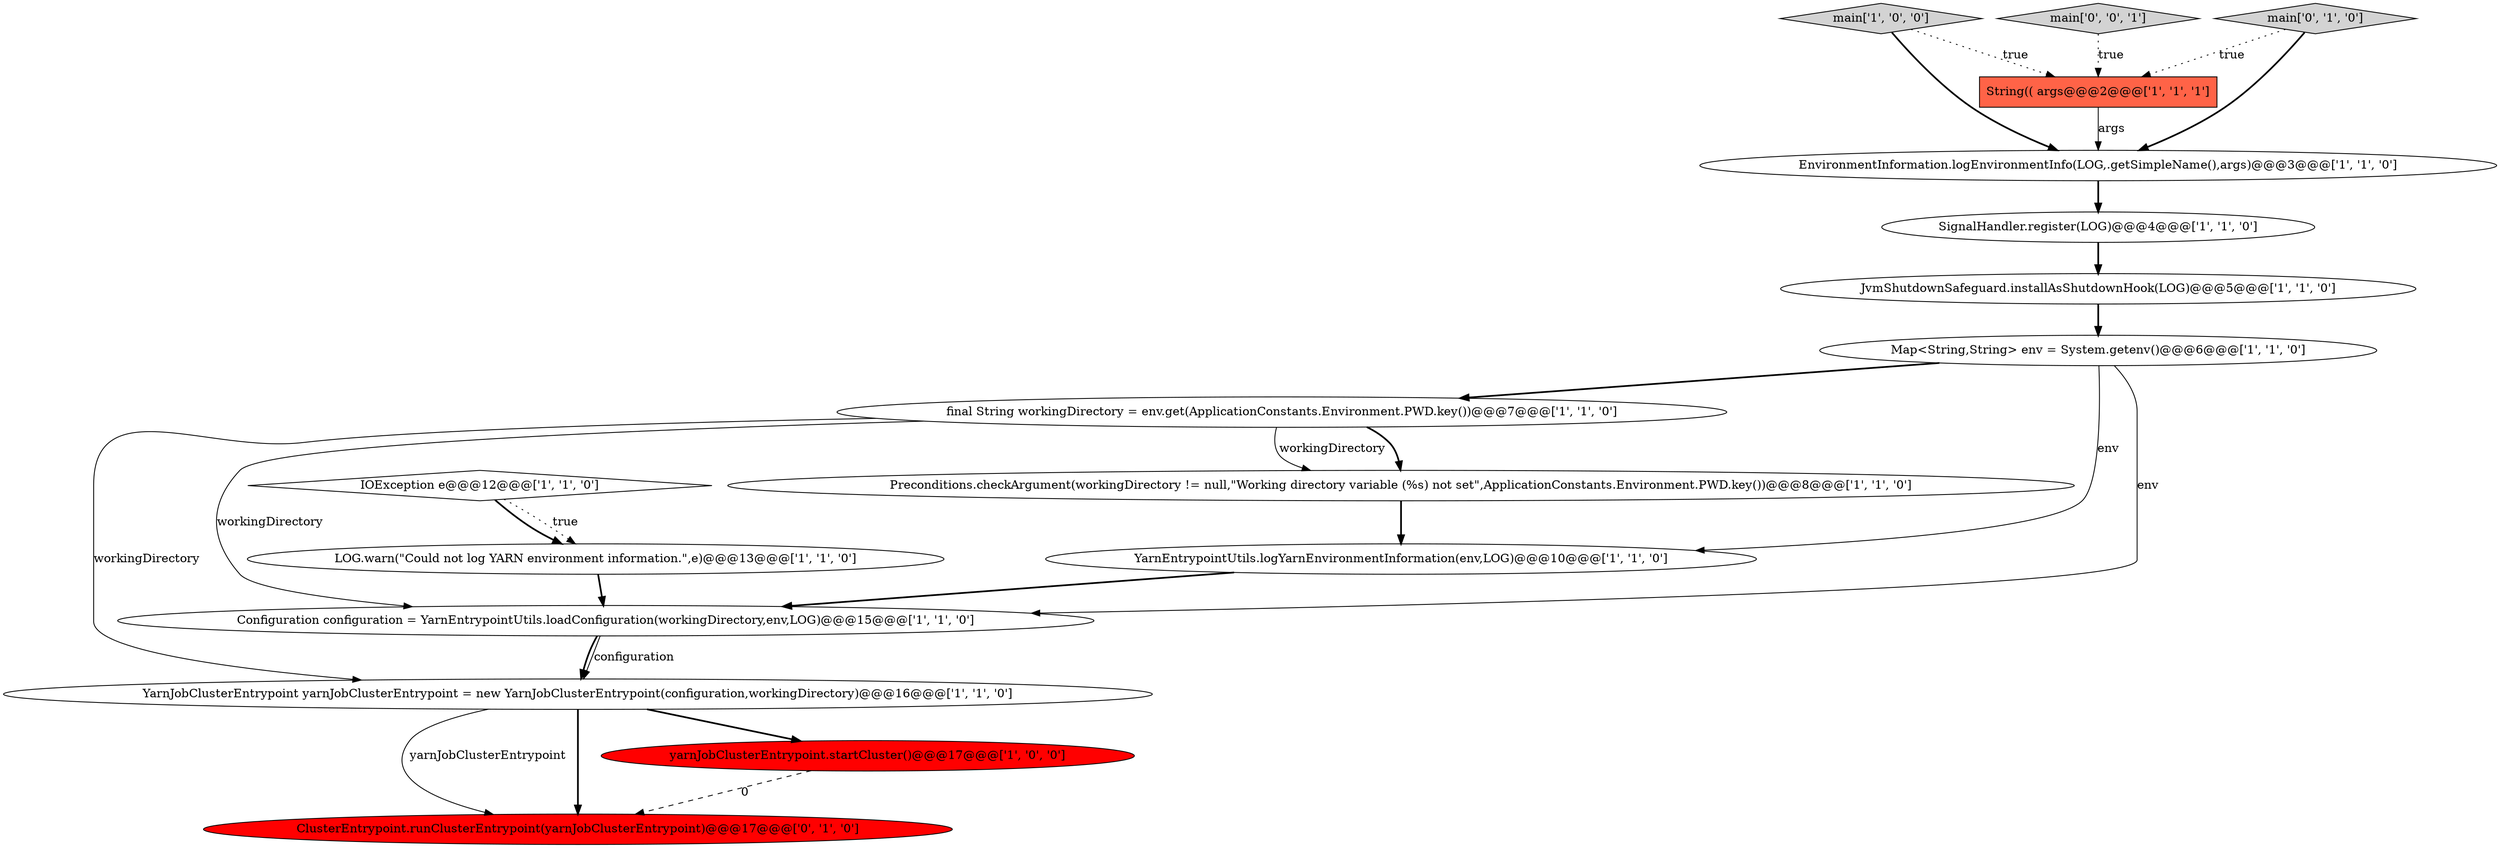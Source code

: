 digraph {
9 [style = filled, label = "main['1', '0', '0']", fillcolor = lightgray, shape = diamond image = "AAA0AAABBB1BBB"];
12 [style = filled, label = "JvmShutdownSafeguard.installAsShutdownHook(LOG)@@@5@@@['1', '1', '0']", fillcolor = white, shape = ellipse image = "AAA0AAABBB1BBB"];
15 [style = filled, label = "main['0', '1', '0']", fillcolor = lightgray, shape = diamond image = "AAA0AAABBB2BBB"];
2 [style = filled, label = "LOG.warn(\"Could not log YARN environment information.\",e)@@@13@@@['1', '1', '0']", fillcolor = white, shape = ellipse image = "AAA0AAABBB1BBB"];
0 [style = filled, label = "String(( args@@@2@@@['1', '1', '1']", fillcolor = tomato, shape = box image = "AAA0AAABBB1BBB"];
14 [style = filled, label = "ClusterEntrypoint.runClusterEntrypoint(yarnJobClusterEntrypoint)@@@17@@@['0', '1', '0']", fillcolor = red, shape = ellipse image = "AAA1AAABBB2BBB"];
6 [style = filled, label = "YarnJobClusterEntrypoint yarnJobClusterEntrypoint = new YarnJobClusterEntrypoint(configuration,workingDirectory)@@@16@@@['1', '1', '0']", fillcolor = white, shape = ellipse image = "AAA0AAABBB1BBB"];
3 [style = filled, label = "YarnEntrypointUtils.logYarnEnvironmentInformation(env,LOG)@@@10@@@['1', '1', '0']", fillcolor = white, shape = ellipse image = "AAA0AAABBB1BBB"];
11 [style = filled, label = "SignalHandler.register(LOG)@@@4@@@['1', '1', '0']", fillcolor = white, shape = ellipse image = "AAA0AAABBB1BBB"];
16 [style = filled, label = "main['0', '0', '1']", fillcolor = lightgray, shape = diamond image = "AAA0AAABBB3BBB"];
10 [style = filled, label = "Preconditions.checkArgument(workingDirectory != null,\"Working directory variable (%s) not set\",ApplicationConstants.Environment.PWD.key())@@@8@@@['1', '1', '0']", fillcolor = white, shape = ellipse image = "AAA0AAABBB1BBB"];
5 [style = filled, label = "IOException e@@@12@@@['1', '1', '0']", fillcolor = white, shape = diamond image = "AAA0AAABBB1BBB"];
8 [style = filled, label = "final String workingDirectory = env.get(ApplicationConstants.Environment.PWD.key())@@@7@@@['1', '1', '0']", fillcolor = white, shape = ellipse image = "AAA0AAABBB1BBB"];
1 [style = filled, label = "Map<String,String> env = System.getenv()@@@6@@@['1', '1', '0']", fillcolor = white, shape = ellipse image = "AAA0AAABBB1BBB"];
13 [style = filled, label = "yarnJobClusterEntrypoint.startCluster()@@@17@@@['1', '0', '0']", fillcolor = red, shape = ellipse image = "AAA1AAABBB1BBB"];
7 [style = filled, label = "Configuration configuration = YarnEntrypointUtils.loadConfiguration(workingDirectory,env,LOG)@@@15@@@['1', '1', '0']", fillcolor = white, shape = ellipse image = "AAA0AAABBB1BBB"];
4 [style = filled, label = "EnvironmentInformation.logEnvironmentInfo(LOG,.getSimpleName(),args)@@@3@@@['1', '1', '0']", fillcolor = white, shape = ellipse image = "AAA0AAABBB1BBB"];
6->14 [style = solid, label="yarnJobClusterEntrypoint"];
8->7 [style = solid, label="workingDirectory"];
8->10 [style = bold, label=""];
9->0 [style = dotted, label="true"];
1->8 [style = bold, label=""];
8->10 [style = solid, label="workingDirectory"];
1->7 [style = solid, label="env"];
9->4 [style = bold, label=""];
10->3 [style = bold, label=""];
11->12 [style = bold, label=""];
12->1 [style = bold, label=""];
15->0 [style = dotted, label="true"];
13->14 [style = dashed, label="0"];
8->6 [style = solid, label="workingDirectory"];
6->14 [style = bold, label=""];
5->2 [style = bold, label=""];
0->4 [style = solid, label="args"];
1->3 [style = solid, label="env"];
16->0 [style = dotted, label="true"];
3->7 [style = bold, label=""];
6->13 [style = bold, label=""];
7->6 [style = bold, label=""];
15->4 [style = bold, label=""];
7->6 [style = solid, label="configuration"];
2->7 [style = bold, label=""];
4->11 [style = bold, label=""];
5->2 [style = dotted, label="true"];
}
